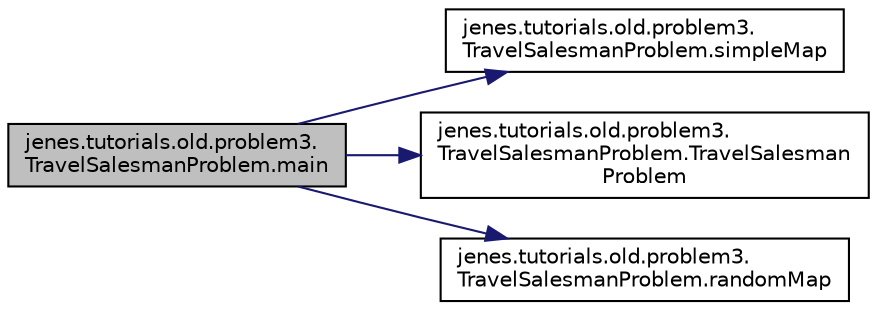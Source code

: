 digraph "jenes.tutorials.old.problem3.TravelSalesmanProblem.main"
{
  edge [fontname="Helvetica",fontsize="10",labelfontname="Helvetica",labelfontsize="10"];
  node [fontname="Helvetica",fontsize="10",shape=record];
  rankdir="LR";
  Node1 [label="jenes.tutorials.old.problem3.\lTravelSalesmanProblem.main",height=0.2,width=0.4,color="black", fillcolor="grey75", style="filled" fontcolor="black"];
  Node1 -> Node2 [color="midnightblue",fontsize="10",style="solid",fontname="Helvetica"];
  Node2 [label="jenes.tutorials.old.problem3.\lTravelSalesmanProblem.simpleMap",height=0.2,width=0.4,color="black", fillcolor="white", style="filled",URL="$classjenes_1_1tutorials_1_1old_1_1problem3_1_1_travel_salesman_problem.html#a7fbfddf2063f030d8b44585843eab8c6"];
  Node1 -> Node3 [color="midnightblue",fontsize="10",style="solid",fontname="Helvetica"];
  Node3 [label="jenes.tutorials.old.problem3.\lTravelSalesmanProblem.TravelSalesman\lProblem",height=0.2,width=0.4,color="black", fillcolor="white", style="filled",URL="$classjenes_1_1tutorials_1_1old_1_1problem3_1_1_travel_salesman_problem.html#ae81620be1ad206e8226f0c0dc913ab44"];
  Node1 -> Node4 [color="midnightblue",fontsize="10",style="solid",fontname="Helvetica"];
  Node4 [label="jenes.tutorials.old.problem3.\lTravelSalesmanProblem.randomMap",height=0.2,width=0.4,color="black", fillcolor="white", style="filled",URL="$classjenes_1_1tutorials_1_1old_1_1problem3_1_1_travel_salesman_problem.html#a19e333c608bc56c65b32c5fc98dc760a"];
}

